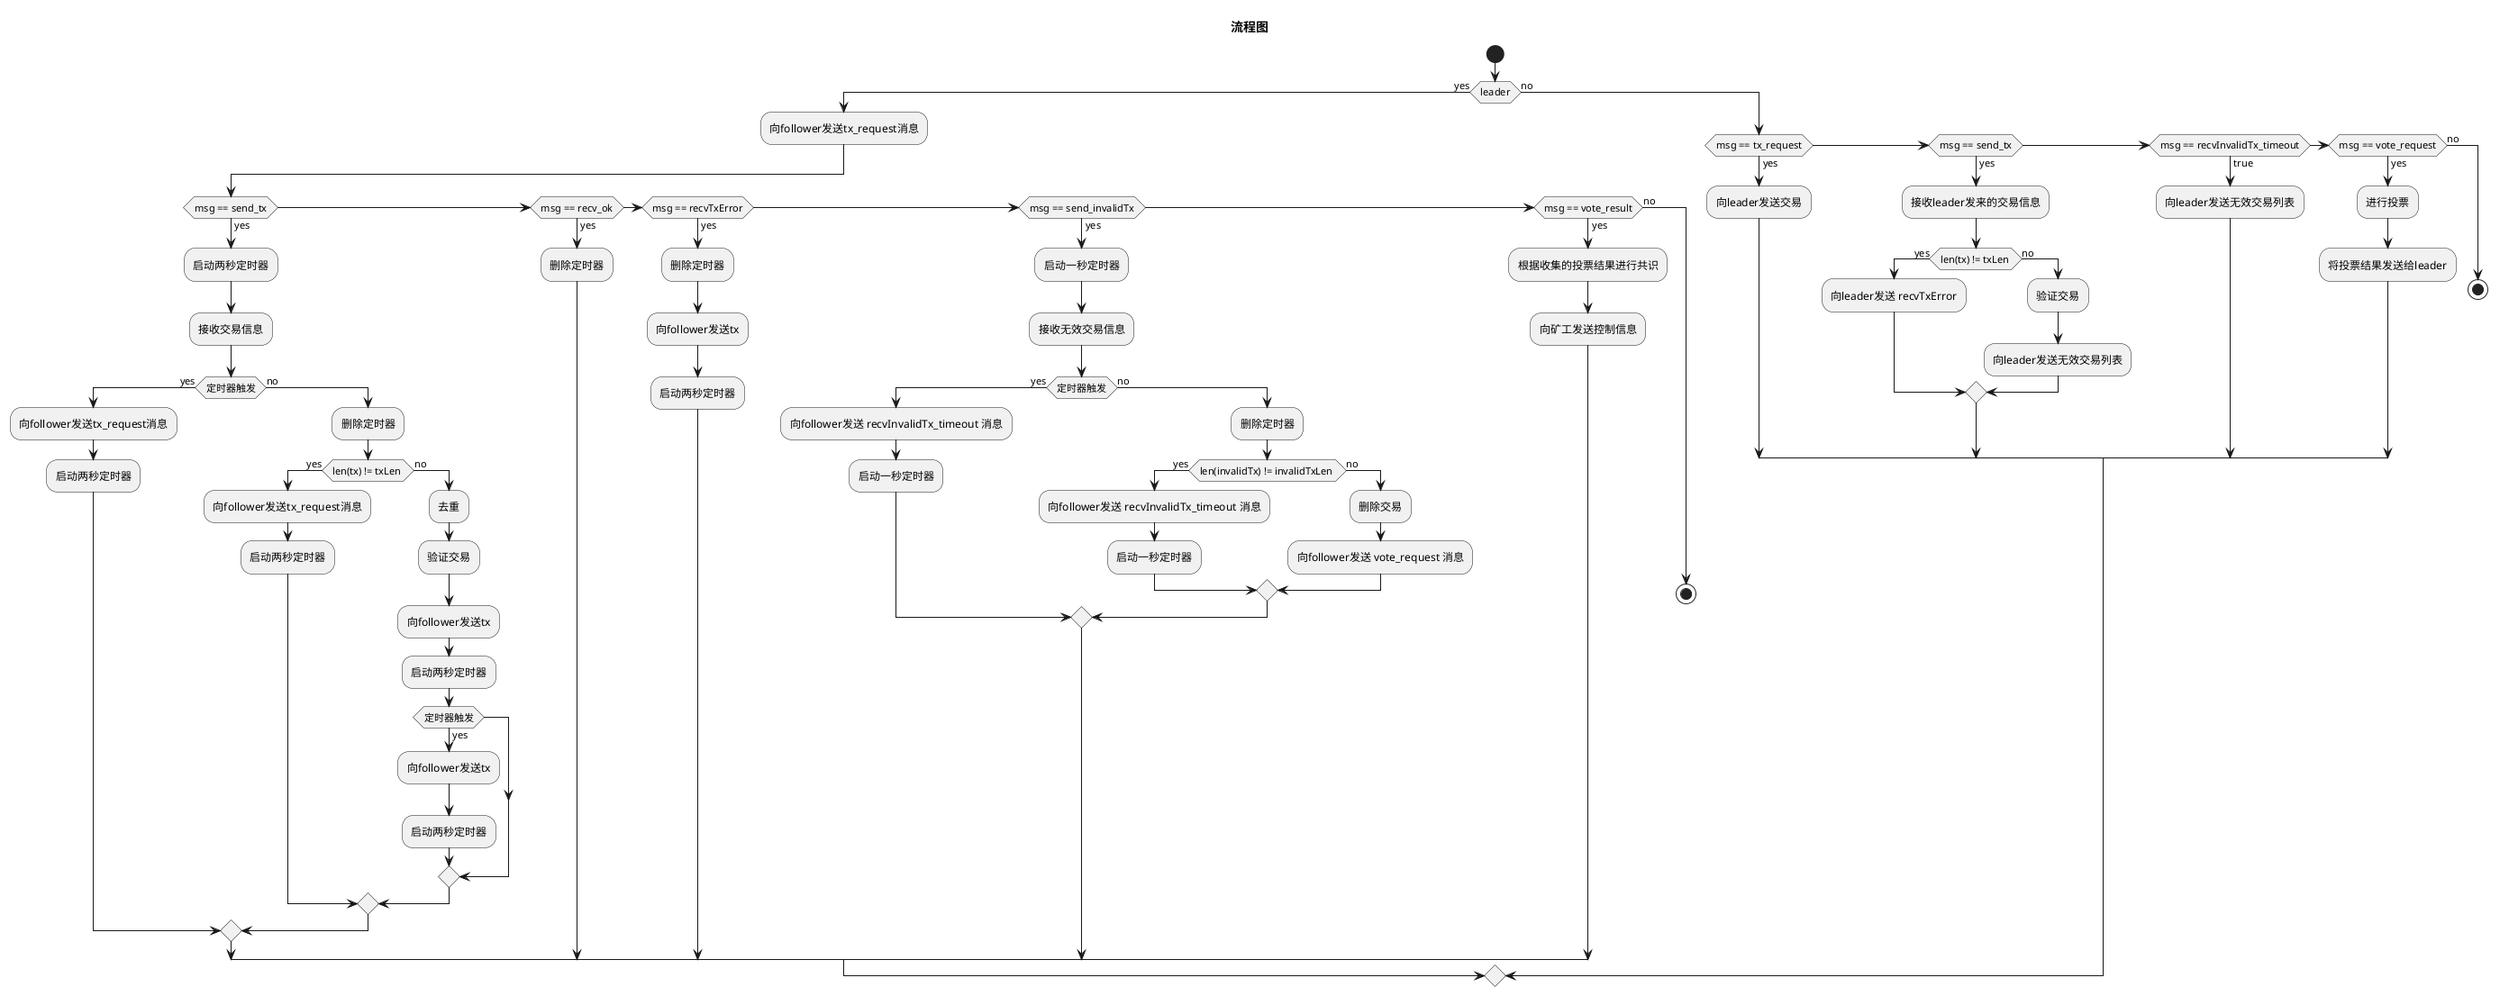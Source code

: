 @startuml
title 流程图
start
if (leader) then(yes)
    :向follower发送tx_request消息;
    if (msg == send_tx) then(yes)
        :启动两秒定时器;
        :接收交易信息;
        if (定时器触发) then (yes)
            :向follower发送tx_request消息;
            :启动两秒定时器;
        else (no)
            :删除定时器;
            if (len(tx) != txLen ) then (yes)
                :向follower发送tx_request消息;
                :启动两秒定时器;
            else (no)
                :去重;
                :验证交易;
                :向follower发送tx;
                :启动两秒定时器;
                if (定时器触发) then (yes)
                    :向follower发送tx;
                    :启动两秒定时器;
                endif
            endif
        endif
    else if (msg == recv_ok) then (yes)
        :删除定时器;
    else if (msg == recvTxError) then (yes)
        :删除定时器;
        :向follower发送tx;
        :启动两秒定时器;
    else if (msg == send_invalidTx) then (yes)
        :启动一秒定时器;
        :接收无效交易信息;
        if (定时器触发) then (yes)
            :向follower发送 recvInvalidTx_timeout 消息;
            :启动一秒定时器;
        else (no)
            :删除定时器;
            if (len(invalidTx) != invalidTxLen ) then (yes)
                :向follower发送 recvInvalidTx_timeout 消息;
                :启动一秒定时器;
            else (no)
                :删除交易;
                :向follower发送 vote_request 消息;
            endif
        endif
    else if (msg == vote_result) then (yes)
        :根据收集的投票结果进行共识;
        :向矿工发送控制信息;
    else (no)
        stop
    endif
else (no)
    if (msg == tx_request) then (yes)
        :向leader发送交易;
    else if (msg == send_tx) then (yes)
        :接收leader发来的交易信息;
        if (len(tx) != txLen ) then (yes)
            :向leader发送 recvTxError;
        else (no)
            :验证交易;
            :向leader发送无效交易列表;
        endif
    else if (msg == recvInvalidTx_timeout) then (true)
        :向leader发送无效交易列表;
    else if (msg == vote_request) then (yes)
        :进行投票;
        :将投票结果发送给leader;
    else (no)
        stop
    endif
endif
@enduml